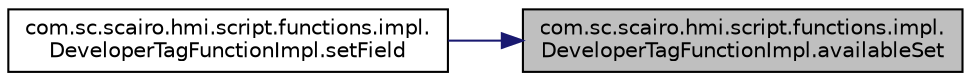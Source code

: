 digraph "com.sc.scairo.hmi.script.functions.impl.DeveloperTagFunctionImpl.availableSet"
{
 // LATEX_PDF_SIZE
  edge [fontname="Helvetica",fontsize="10",labelfontname="Helvetica",labelfontsize="10"];
  node [fontname="Helvetica",fontsize="10",shape=record];
  rankdir="RL";
  Node1 [label="com.sc.scairo.hmi.script.functions.impl.\lDeveloperTagFunctionImpl.availableSet",height=0.2,width=0.4,color="black", fillcolor="grey75", style="filled", fontcolor="black",tooltip=" "];
  Node1 -> Node2 [dir="back",color="midnightblue",fontsize="10",style="solid",fontname="Helvetica"];
  Node2 [label="com.sc.scairo.hmi.script.functions.impl.\lDeveloperTagFunctionImpl.setField",height=0.2,width=0.4,color="black", fillcolor="white", style="filled",URL="$classcom_1_1sc_1_1scairo_1_1hmi_1_1script_1_1functions_1_1impl_1_1_developer_tag_function_impl.html#a20bd9e266c2809be037f7a65aa03fea7",tooltip=" "];
}
